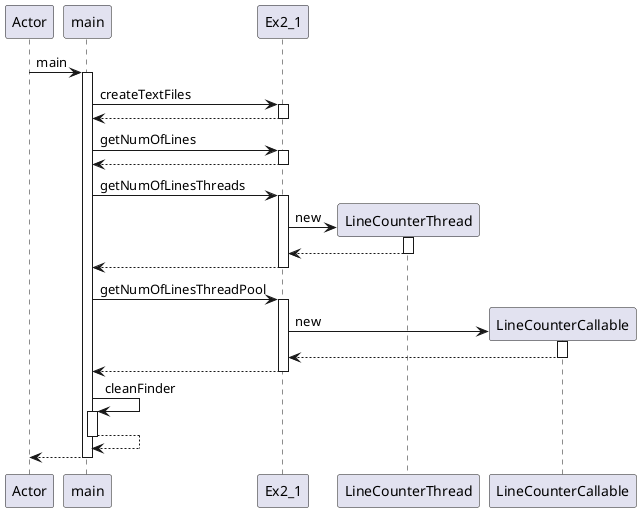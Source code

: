 @startuml
participant Actor
Actor -> main : main
activate main
main -> Ex2_1 : createTextFiles
activate Ex2_1
Ex2_1 --> main
deactivate Ex2_1
main -> Ex2_1 : getNumOfLines
activate Ex2_1
Ex2_1 --> main
deactivate Ex2_1
main -> Ex2_1 : getNumOfLinesThreads
activate Ex2_1
create LineCounterThread
Ex2_1 -> LineCounterThread : new
activate LineCounterThread
LineCounterThread --> Ex2_1
deactivate LineCounterThread
Ex2_1 --> main
deactivate Ex2_1
main -> Ex2_1 : getNumOfLinesThreadPool
activate Ex2_1
create LineCounterCallable
Ex2_1 -> LineCounterCallable : new
activate LineCounterCallable
LineCounterCallable --> Ex2_1
deactivate LineCounterCallable
Ex2_1 --> main
deactivate Ex2_1
main -> main : cleanFinder
activate main
main --> main
deactivate main
return
@enduml